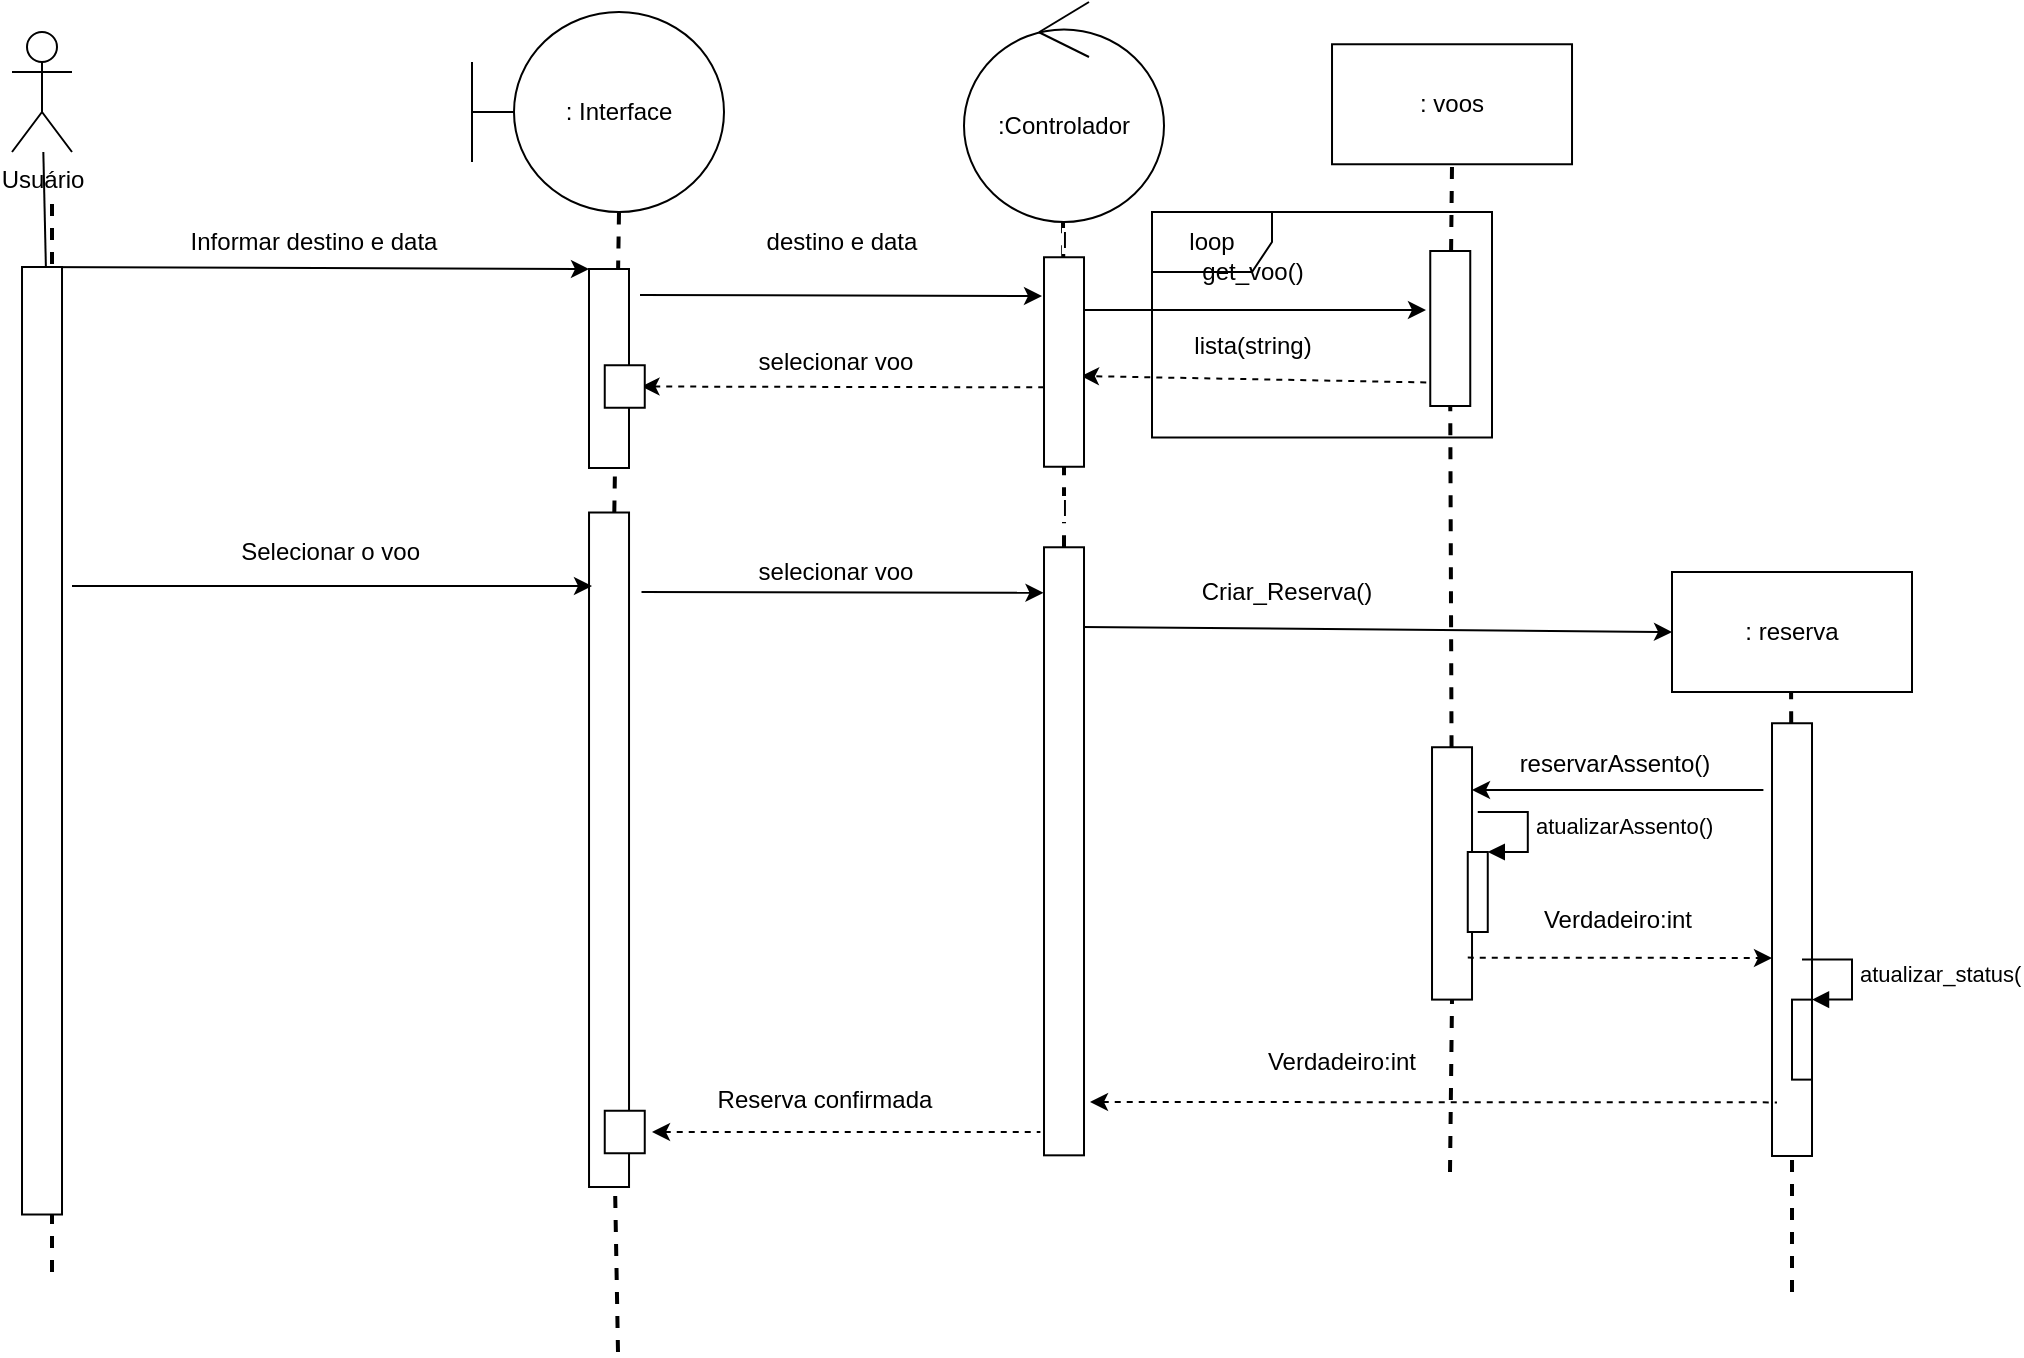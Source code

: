<mxfile version="13.9.9" type="device"><diagram id="4KTTef5eLgTAQICwYwH0" name="Página-1"><mxGraphModel dx="1086" dy="806" grid="1" gridSize="10" guides="1" tooltips="1" connect="1" arrows="1" fold="1" page="1" pageScale="1" pageWidth="827" pageHeight="1169" math="0" shadow="0"><root><mxCell id="0"/><mxCell id="1" parent="0"/><mxCell id="D47Y-UeDji7UzqWxyuAr-29" value="loop" style="shape=umlFrame;whiteSpace=wrap;html=1;" vertex="1" parent="1"><mxGeometry x="630" y="170" width="170" height="112.75" as="geometry"/></mxCell><mxCell id="IOaMLo6yAzdxlZGry62y-5" value="l" style="endArrow=none;dashed=1;html=1;strokeWidth=2;" parent="1" edge="1" source="TRFu1e---wv2u3FEC_fo-11"><mxGeometry width="50" height="50" relative="1" as="geometry"><mxPoint x="585.5" y="625" as="sourcePoint"/><mxPoint x="585.5" y="175" as="targetPoint"/></mxGeometry></mxCell><mxCell id="IOaMLo6yAzdxlZGry62y-4" value="" style="endArrow=none;dashed=1;html=1;strokeWidth=2;" parent="1" edge="1" source="D47Y-UeDji7UzqWxyuAr-5"><mxGeometry width="50" height="50" relative="1" as="geometry"><mxPoint x="363.5" y="620" as="sourcePoint"/><mxPoint x="363.5" y="170" as="targetPoint"/></mxGeometry></mxCell><mxCell id="TRFu1e---wv2u3FEC_fo-1" value="Usuário" style="shape=umlActor;verticalLabelPosition=bottom;verticalAlign=top;html=1;" parent="1" vertex="1"><mxGeometry x="60" y="80" width="30" height="60" as="geometry"/></mxCell><mxCell id="TRFu1e---wv2u3FEC_fo-2" value=": Interface" style="shape=umlBoundary;whiteSpace=wrap;html=1;" parent="1" vertex="1"><mxGeometry x="290" y="70" width="126" height="100" as="geometry"/></mxCell><mxCell id="TRFu1e---wv2u3FEC_fo-5" value=":Controlador" style="ellipse;shape=umlControl;whiteSpace=wrap;html=1;" parent="1" vertex="1"><mxGeometry x="536" y="65" width="100" height="110" as="geometry"/></mxCell><mxCell id="TRFu1e---wv2u3FEC_fo-8" value="" style="endArrow=classic;html=1;exitX=0;exitY=1;exitDx=0;exitDy=0;entryX=0;entryY=1;entryDx=0;entryDy=0;" parent="1" source="TRFu1e---wv2u3FEC_fo-7" target="TRFu1e---wv2u3FEC_fo-10" edge="1"><mxGeometry width="50" height="50" relative="1" as="geometry"><mxPoint x="90" y="190" as="sourcePoint"/><mxPoint x="390" y="200" as="targetPoint"/></mxGeometry></mxCell><mxCell id="TRFu1e---wv2u3FEC_fo-9" value="" style="endArrow=none;html=1;" parent="1" target="TRFu1e---wv2u3FEC_fo-1" edge="1"><mxGeometry width="50" height="50" relative="1" as="geometry"><mxPoint x="77" y="200" as="sourcePoint"/><mxPoint x="40" y="170" as="targetPoint"/></mxGeometry></mxCell><mxCell id="TRFu1e---wv2u3FEC_fo-10" value="" style="rounded=0;whiteSpace=wrap;html=1;rotation=90;" parent="1" vertex="1"><mxGeometry x="308.75" y="238.25" width="99.5" height="20" as="geometry"/></mxCell><mxCell id="TRFu1e---wv2u3FEC_fo-12" value="Informar destino e data" style="text;html=1;strokeColor=none;fillColor=none;align=center;verticalAlign=middle;whiteSpace=wrap;rounded=0;" parent="1" vertex="1"><mxGeometry x="116" y="175" width="190" height="20" as="geometry"/></mxCell><mxCell id="TRFu1e---wv2u3FEC_fo-15" value="" style="endArrow=classic;html=1;exitX=0;exitY=1;exitDx=0;exitDy=0;" parent="1" edge="1"><mxGeometry width="50" height="50" relative="1" as="geometry"><mxPoint x="374" y="211.5" as="sourcePoint"/><mxPoint x="575" y="212" as="targetPoint"/></mxGeometry></mxCell><mxCell id="TRFu1e---wv2u3FEC_fo-16" value="destino e data" style="text;html=1;strokeColor=none;fillColor=none;align=center;verticalAlign=middle;whiteSpace=wrap;rounded=0;" parent="1" vertex="1"><mxGeometry x="430.25" y="175" width="90" height="20" as="geometry"/></mxCell><mxCell id="TRFu1e---wv2u3FEC_fo-20" value="" style="endArrow=classic;html=1;entryX=0.381;entryY=1.107;entryDx=0;entryDy=0;entryPerimeter=0;" parent="1" edge="1" target="D47Y-UeDji7UzqWxyuAr-4"><mxGeometry width="50" height="50" relative="1" as="geometry"><mxPoint x="596" y="219" as="sourcePoint"/><mxPoint x="750" y="219" as="targetPoint"/></mxGeometry></mxCell><mxCell id="TRFu1e---wv2u3FEC_fo-21" value="get_voo()" style="text;html=1;strokeColor=none;fillColor=none;align=center;verticalAlign=middle;whiteSpace=wrap;rounded=0;" parent="1" vertex="1"><mxGeometry x="618.76" y="190" width="122.5" height="20" as="geometry"/></mxCell><mxCell id="TRFu1e---wv2u3FEC_fo-22" value="" style="endArrow=classic;html=1;exitX=0.848;exitY=1.1;exitDx=0;exitDy=0;dashed=1;exitPerimeter=0;" parent="1" edge="1" source="D47Y-UeDji7UzqWxyuAr-4"><mxGeometry width="50" height="50" relative="1" as="geometry"><mxPoint x="767.5" y="252.25" as="sourcePoint"/><mxPoint x="594.5" y="252" as="targetPoint"/></mxGeometry></mxCell><mxCell id="TRFu1e---wv2u3FEC_fo-23" value="lista(string)" style="text;html=1;strokeColor=none;fillColor=none;align=center;verticalAlign=middle;whiteSpace=wrap;rounded=0;" parent="1" vertex="1"><mxGeometry x="618.75" y="227.25" width="122.5" height="20" as="geometry"/></mxCell><mxCell id="IOaMLo6yAzdxlZGry62y-3" value="" style="endArrow=none;dashed=1;html=1;strokeWidth=2;" parent="1" edge="1"><mxGeometry width="50" height="50" relative="1" as="geometry"><mxPoint x="80" y="700" as="sourcePoint"/><mxPoint x="80" y="160" as="targetPoint"/></mxGeometry></mxCell><mxCell id="TRFu1e---wv2u3FEC_fo-7" value="" style="rounded=0;whiteSpace=wrap;html=1;rotation=90;" parent="1" vertex="1"><mxGeometry x="-161.87" y="424.38" width="473.75" height="20" as="geometry"/></mxCell><mxCell id="IOaMLo6yAzdxlZGry62y-7" value="" style="endArrow=none;dashed=1;html=1;strokeWidth=2;entryX=0.5;entryY=1;entryDx=0;entryDy=0;" parent="1" source="D47Y-UeDji7UzqWxyuAr-4" target="IOaMLo6yAzdxlZGry62y-8" edge="1"><mxGeometry width="50" height="50" relative="1" as="geometry"><mxPoint x="779.51" y="596.13" as="sourcePoint"/><mxPoint x="780.01" y="316.13" as="targetPoint"/></mxGeometry></mxCell><mxCell id="IOaMLo6yAzdxlZGry62y-8" value=": voos" style="rounded=0;whiteSpace=wrap;html=1;" parent="1" vertex="1"><mxGeometry x="720.01" y="86.13" width="120" height="60" as="geometry"/></mxCell><mxCell id="we-N-MylU2sjDM6B3LTe-6" value="" style="endArrow=none;dashed=1;html=1;strokeWidth=2;entryX=1;entryY=0.5;entryDx=0;entryDy=0;" parent="1" edge="1" source="D47Y-UeDji7UzqWxyuAr-31"><mxGeometry width="50" height="50" relative="1" as="geometry"><mxPoint x="950" y="710" as="sourcePoint"/><mxPoint x="949.51" y="400.0" as="targetPoint"/></mxGeometry></mxCell><mxCell id="D47Y-UeDji7UzqWxyuAr-1" value="" style="endArrow=none;html=1;exitX=0;exitY=1;exitDx=0;exitDy=0;entryX=0.069;entryY=1.05;entryDx=0;entryDy=0;entryPerimeter=0;dashed=1;startArrow=classic;startFill=1;endFill=0;" edge="1" parent="1"><mxGeometry width="50" height="50" relative="1" as="geometry"><mxPoint x="374.75" y="257.25" as="sourcePoint"/><mxPoint x="575.75" y="257.674" as="targetPoint"/></mxGeometry></mxCell><mxCell id="D47Y-UeDji7UzqWxyuAr-3" value="selecionar voo" style="text;html=1;strokeColor=none;fillColor=none;align=center;verticalAlign=middle;whiteSpace=wrap;rounded=0;" vertex="1" parent="1"><mxGeometry x="427" y="235" width="90" height="20" as="geometry"/></mxCell><mxCell id="D47Y-UeDji7UzqWxyuAr-5" value="" style="rounded=0;whiteSpace=wrap;html=1;rotation=90;" vertex="1" parent="1"><mxGeometry x="189.89" y="478.88" width="337.25" height="20" as="geometry"/></mxCell><mxCell id="D47Y-UeDji7UzqWxyuAr-6" value="" style="endArrow=none;dashed=1;html=1;strokeWidth=2;" edge="1" parent="1" target="D47Y-UeDji7UzqWxyuAr-5"><mxGeometry width="50" height="50" relative="1" as="geometry"><mxPoint x="363" y="740" as="sourcePoint"/><mxPoint x="363.5" y="170" as="targetPoint"/></mxGeometry></mxCell><mxCell id="D47Y-UeDji7UzqWxyuAr-7" value="" style="endArrow=classic;html=1;" edge="1" parent="1"><mxGeometry width="50" height="50" relative="1" as="geometry"><mxPoint x="90" y="357" as="sourcePoint"/><mxPoint x="350" y="357" as="targetPoint"/></mxGeometry></mxCell><mxCell id="D47Y-UeDji7UzqWxyuAr-8" value="Selecionar o voo&amp;nbsp;" style="text;html=1;strokeColor=none;fillColor=none;align=center;verticalAlign=middle;whiteSpace=wrap;rounded=0;" vertex="1" parent="1"><mxGeometry x="126" y="330" width="190" height="20" as="geometry"/></mxCell><mxCell id="D47Y-UeDji7UzqWxyuAr-9" value="" style="endArrow=classic;html=1;exitX=0;exitY=1;exitDx=0;exitDy=0;entryX=0.069;entryY=1.05;entryDx=0;entryDy=0;entryPerimeter=0;" edge="1" parent="1"><mxGeometry width="50" height="50" relative="1" as="geometry"><mxPoint x="374.75" y="360" as="sourcePoint"/><mxPoint x="575.75" y="360.424" as="targetPoint"/></mxGeometry></mxCell><mxCell id="D47Y-UeDji7UzqWxyuAr-10" value="selecionar voo" style="text;html=1;strokeColor=none;fillColor=none;align=center;verticalAlign=middle;whiteSpace=wrap;rounded=0;" vertex="1" parent="1"><mxGeometry x="377" y="340" width="190" height="20" as="geometry"/></mxCell><mxCell id="D47Y-UeDji7UzqWxyuAr-11" value="" style="endArrow=classic;html=1;entryX=0;entryY=0.5;entryDx=0;entryDy=0;" edge="1" parent="1" target="TRFu1e---wv2u3FEC_fo-14"><mxGeometry width="50" height="50" relative="1" as="geometry"><mxPoint x="595" y="377.5" as="sourcePoint"/><mxPoint x="765" y="377" as="targetPoint"/></mxGeometry></mxCell><mxCell id="D47Y-UeDji7UzqWxyuAr-12" value="Criar_Reserva()" style="text;html=1;strokeColor=none;fillColor=none;align=center;verticalAlign=middle;whiteSpace=wrap;rounded=0;" vertex="1" parent="1"><mxGeometry x="636" y="350" width="122.5" height="20" as="geometry"/></mxCell><mxCell id="D47Y-UeDji7UzqWxyuAr-13" value="" style="rounded=0;whiteSpace=wrap;html=1;rotation=90;" vertex="1" parent="1"><mxGeometry x="433.99" y="479.65" width="304.03" height="20" as="geometry"/></mxCell><mxCell id="D47Y-UeDji7UzqWxyuAr-20" value="reservarAssento()" style="text;html=1;strokeColor=none;fillColor=none;align=center;verticalAlign=middle;whiteSpace=wrap;rounded=0;" vertex="1" parent="1"><mxGeometry x="800" y="435.81" width="122.5" height="20" as="geometry"/></mxCell><mxCell id="D47Y-UeDji7UzqWxyuAr-22" value="Reserva confirmada" style="text;html=1;strokeColor=none;fillColor=none;align=center;verticalAlign=middle;whiteSpace=wrap;rounded=0;" vertex="1" parent="1"><mxGeometry x="404.64" y="603.81" width="122.5" height="20" as="geometry"/></mxCell><mxCell id="D47Y-UeDji7UzqWxyuAr-23" value="" style="endArrow=none;html=1;dashed=1;startArrow=classic;startFill=1;endFill=0;" edge="1" parent="1"><mxGeometry width="50" height="50" relative="1" as="geometry"><mxPoint x="380" y="630" as="sourcePoint"/><mxPoint x="574.22" y="630" as="targetPoint"/></mxGeometry></mxCell><mxCell id="D47Y-UeDji7UzqWxyuAr-24" value="" style="rounded=0;whiteSpace=wrap;html=1;rotation=90;" vertex="1" parent="1"><mxGeometry x="355.75" y="247.25" width="21.25" height="20" as="geometry"/></mxCell><mxCell id="TRFu1e---wv2u3FEC_fo-14" value=": reserva" style="rounded=0;whiteSpace=wrap;html=1;" parent="1" vertex="1"><mxGeometry x="890" y="350" width="120" height="60" as="geometry"/></mxCell><mxCell id="D47Y-UeDji7UzqWxyuAr-4" value="" style="rounded=0;whiteSpace=wrap;html=1;rotation=90;" vertex="1" parent="1"><mxGeometry x="740.38" y="218.25" width="77.5" height="20" as="geometry"/></mxCell><mxCell id="D47Y-UeDji7UzqWxyuAr-28" value="" style="endArrow=none;dashed=1;html=1;strokeWidth=2;entryX=1;entryY=0.5;entryDx=0;entryDy=0;" edge="1" parent="1" source="D47Y-UeDji7UzqWxyuAr-35" target="D47Y-UeDji7UzqWxyuAr-4"><mxGeometry width="50" height="50" relative="1" as="geometry"><mxPoint x="779" y="650" as="sourcePoint"/><mxPoint x="780.01" y="146.13" as="targetPoint"/></mxGeometry></mxCell><mxCell id="D47Y-UeDji7UzqWxyuAr-31" value="" style="rounded=0;whiteSpace=wrap;html=1;rotation=90;" vertex="1" parent="1"><mxGeometry x="841.82" y="523.81" width="216.37" height="20" as="geometry"/></mxCell><mxCell id="D47Y-UeDji7UzqWxyuAr-33" value="" style="endArrow=none;dashed=1;html=1;strokeWidth=2;entryX=1;entryY=0.5;entryDx=0;entryDy=0;" edge="1" parent="1" target="D47Y-UeDji7UzqWxyuAr-31"><mxGeometry width="50" height="50" relative="1" as="geometry"><mxPoint x="950" y="710" as="sourcePoint"/><mxPoint x="949.51" y="400" as="targetPoint"/></mxGeometry></mxCell><mxCell id="TRFu1e---wv2u3FEC_fo-11" value="" style="rounded=0;whiteSpace=wrap;html=1;rotation=90;" parent="1" vertex="1"><mxGeometry x="533.63" y="235" width="104.75" height="20" as="geometry"/></mxCell><mxCell id="D47Y-UeDji7UzqWxyuAr-34" value="l" style="endArrow=none;dashed=1;html=1;strokeWidth=2;" edge="1" parent="1" source="D47Y-UeDji7UzqWxyuAr-13" target="TRFu1e---wv2u3FEC_fo-11"><mxGeometry width="50" height="50" relative="1" as="geometry"><mxPoint x="585.803" y="337.625" as="sourcePoint"/><mxPoint x="585.5" y="175" as="targetPoint"/></mxGeometry></mxCell><mxCell id="D47Y-UeDji7UzqWxyuAr-35" value="" style="rounded=0;whiteSpace=wrap;html=1;rotation=90;" vertex="1" parent="1"><mxGeometry x="716.92" y="490.71" width="126.18" height="20" as="geometry"/></mxCell><mxCell id="D47Y-UeDji7UzqWxyuAr-36" value="" style="endArrow=none;dashed=1;html=1;strokeWidth=2;entryX=1;entryY=0.5;entryDx=0;entryDy=0;" edge="1" parent="1" target="D47Y-UeDji7UzqWxyuAr-35"><mxGeometry width="50" height="50" relative="1" as="geometry"><mxPoint x="779" y="650" as="sourcePoint"/><mxPoint x="779.13" y="267" as="targetPoint"/></mxGeometry></mxCell><mxCell id="D47Y-UeDji7UzqWxyuAr-37" value="" style="endArrow=none;html=1;startArrow=classic;startFill=1;endFill=0;" edge="1" parent="1"><mxGeometry width="50" height="50" relative="1" as="geometry"><mxPoint x="790" y="459" as="sourcePoint"/><mxPoint x="935.7" y="459" as="targetPoint"/></mxGeometry></mxCell><mxCell id="D47Y-UeDji7UzqWxyuAr-50" value="" style="rounded=0;whiteSpace=wrap;html=1;rotation=90;" vertex="1" parent="1"><mxGeometry x="355.75" y="620" width="21.25" height="20" as="geometry"/></mxCell><mxCell id="D47Y-UeDji7UzqWxyuAr-53" value="" style="html=1;points=[];perimeter=orthogonalPerimeter;" vertex="1" parent="1"><mxGeometry x="787.88" y="490" width="10" height="40" as="geometry"/></mxCell><mxCell id="D47Y-UeDji7UzqWxyuAr-54" value="atualizarAssento()" style="edgeStyle=orthogonalEdgeStyle;html=1;align=left;spacingLeft=2;endArrow=block;rounded=0;entryX=1;entryY=0;" edge="1" target="D47Y-UeDji7UzqWxyuAr-53" parent="1"><mxGeometry relative="1" as="geometry"><mxPoint x="792.88" y="470" as="sourcePoint"/><Array as="points"><mxPoint x="817.88" y="470"/></Array></mxGeometry></mxCell><mxCell id="D47Y-UeDji7UzqWxyuAr-55" value="Verdadeiro:int" style="text;html=1;strokeColor=none;fillColor=none;align=center;verticalAlign=middle;whiteSpace=wrap;rounded=0;" vertex="1" parent="1"><mxGeometry x="817.88" y="513.81" width="90" height="20" as="geometry"/></mxCell><mxCell id="D47Y-UeDji7UzqWxyuAr-56" value="" style="endArrow=classic;html=1;dashed=1;" edge="1" parent="1"><mxGeometry width="50" height="50" relative="1" as="geometry"><mxPoint x="787.88" y="542.81" as="sourcePoint"/><mxPoint x="940" y="543" as="targetPoint"/></mxGeometry></mxCell><mxCell id="D47Y-UeDji7UzqWxyuAr-57" value="" style="endArrow=none;html=1;dashed=1;startArrow=classic;startFill=1;endFill=0;" edge="1" parent="1"><mxGeometry width="50" height="50" relative="1" as="geometry"><mxPoint x="599" y="615" as="sourcePoint"/><mxPoint x="942.49" y="615.19" as="targetPoint"/></mxGeometry></mxCell><mxCell id="D47Y-UeDji7UzqWxyuAr-58" value="Verdadeiro:int" style="text;html=1;strokeColor=none;fillColor=none;align=center;verticalAlign=middle;whiteSpace=wrap;rounded=0;" vertex="1" parent="1"><mxGeometry x="680" y="585" width="90" height="20" as="geometry"/></mxCell><mxCell id="D47Y-UeDji7UzqWxyuAr-61" value="" style="html=1;points=[];perimeter=orthogonalPerimeter;" vertex="1" parent="1"><mxGeometry x="950" y="563.81" width="10" height="40" as="geometry"/></mxCell><mxCell id="D47Y-UeDji7UzqWxyuAr-62" value="atualizar_status(" style="edgeStyle=orthogonalEdgeStyle;html=1;align=left;spacingLeft=2;endArrow=block;rounded=0;entryX=1;entryY=0;" edge="1" target="D47Y-UeDji7UzqWxyuAr-61" parent="1"><mxGeometry relative="1" as="geometry"><mxPoint x="955" y="543.81" as="sourcePoint"/><Array as="points"><mxPoint x="980" y="543.81"/></Array></mxGeometry></mxCell></root></mxGraphModel></diagram></mxfile>